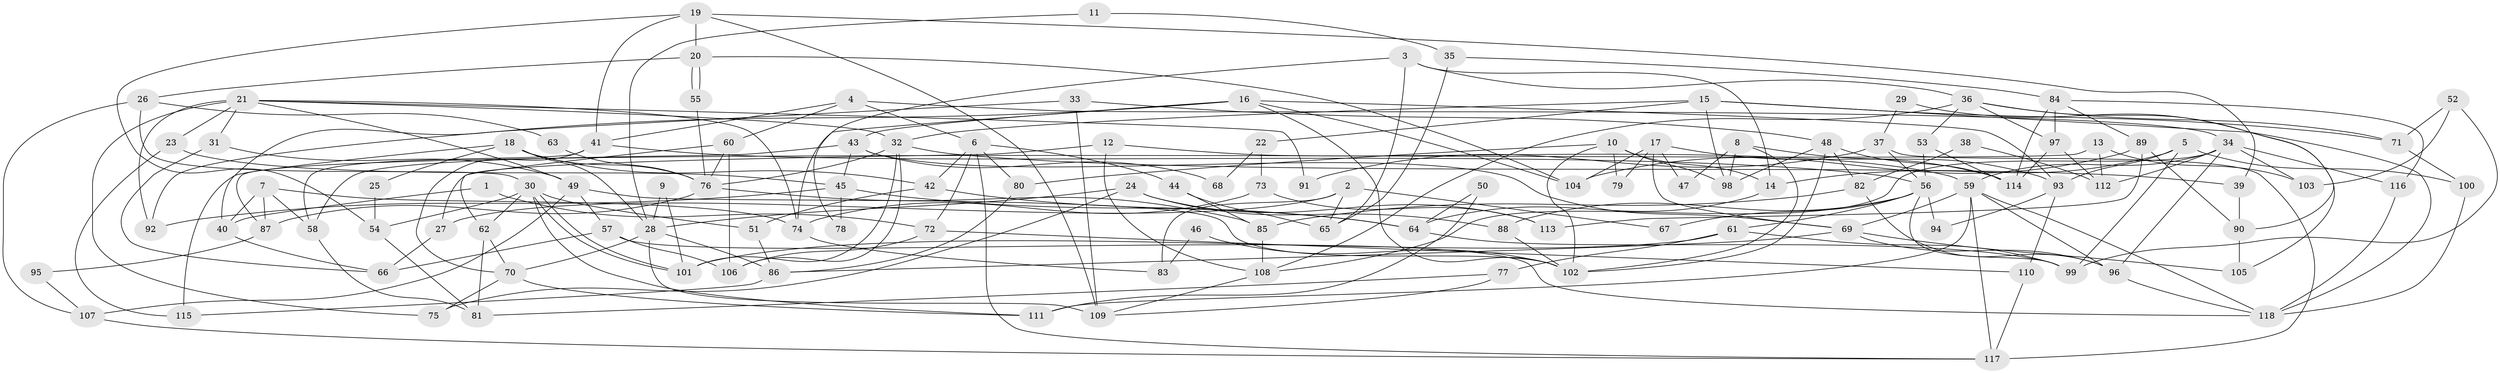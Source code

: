 // coarse degree distribution, {4: 0.24675324675324675, 6: 0.14285714285714285, 7: 0.1038961038961039, 10: 0.03896103896103896, 2: 0.11688311688311688, 9: 0.03896103896103896, 8: 0.03896103896103896, 3: 0.15584415584415584, 5: 0.11688311688311688}
// Generated by graph-tools (version 1.1) at 2025/52/02/27/25 19:52:02]
// undirected, 118 vertices, 236 edges
graph export_dot {
graph [start="1"]
  node [color=gray90,style=filled];
  1;
  2;
  3;
  4;
  5;
  6;
  7;
  8;
  9;
  10;
  11;
  12;
  13;
  14;
  15;
  16;
  17;
  18;
  19;
  20;
  21;
  22;
  23;
  24;
  25;
  26;
  27;
  28;
  29;
  30;
  31;
  32;
  33;
  34;
  35;
  36;
  37;
  38;
  39;
  40;
  41;
  42;
  43;
  44;
  45;
  46;
  47;
  48;
  49;
  50;
  51;
  52;
  53;
  54;
  55;
  56;
  57;
  58;
  59;
  60;
  61;
  62;
  63;
  64;
  65;
  66;
  67;
  68;
  69;
  70;
  71;
  72;
  73;
  74;
  75;
  76;
  77;
  78;
  79;
  80;
  81;
  82;
  83;
  84;
  85;
  86;
  87;
  88;
  89;
  90;
  91;
  92;
  93;
  94;
  95;
  96;
  97;
  98;
  99;
  100;
  101;
  102;
  103;
  104;
  105;
  106;
  107;
  108;
  109;
  110;
  111;
  112;
  113;
  114;
  115;
  116;
  117;
  118;
  1 -- 72;
  1 -- 40;
  2 -- 65;
  2 -- 27;
  2 -- 67;
  2 -- 83;
  3 -- 36;
  3 -- 14;
  3 -- 65;
  3 -- 78;
  4 -- 34;
  4 -- 41;
  4 -- 6;
  4 -- 60;
  5 -- 93;
  5 -- 100;
  5 -- 14;
  5 -- 99;
  6 -- 42;
  6 -- 44;
  6 -- 72;
  6 -- 80;
  6 -- 117;
  7 -- 58;
  7 -- 40;
  7 -- 74;
  7 -- 87;
  8 -- 102;
  8 -- 93;
  8 -- 47;
  8 -- 98;
  9 -- 101;
  9 -- 28;
  10 -- 98;
  10 -- 80;
  10 -- 14;
  10 -- 79;
  10 -- 102;
  11 -- 28;
  11 -- 35;
  12 -- 108;
  12 -- 59;
  12 -- 27;
  13 -- 87;
  13 -- 112;
  13 -- 103;
  14 -- 64;
  15 -- 98;
  15 -- 32;
  15 -- 22;
  15 -- 71;
  15 -- 118;
  16 -- 104;
  16 -- 92;
  16 -- 43;
  16 -- 74;
  16 -- 93;
  16 -- 102;
  17 -- 114;
  17 -- 69;
  17 -- 47;
  17 -- 79;
  17 -- 104;
  18 -- 76;
  18 -- 28;
  18 -- 25;
  18 -- 42;
  18 -- 115;
  19 -- 41;
  19 -- 109;
  19 -- 20;
  19 -- 39;
  19 -- 54;
  20 -- 55;
  20 -- 55;
  20 -- 26;
  20 -- 104;
  21 -- 49;
  21 -- 74;
  21 -- 23;
  21 -- 31;
  21 -- 32;
  21 -- 75;
  21 -- 91;
  21 -- 92;
  22 -- 73;
  22 -- 68;
  23 -- 45;
  23 -- 115;
  24 -- 75;
  24 -- 28;
  24 -- 88;
  24 -- 113;
  25 -- 54;
  26 -- 30;
  26 -- 63;
  26 -- 107;
  27 -- 66;
  28 -- 70;
  28 -- 109;
  28 -- 86;
  29 -- 37;
  29 -- 105;
  30 -- 51;
  30 -- 101;
  30 -- 101;
  30 -- 54;
  30 -- 62;
  30 -- 111;
  31 -- 49;
  31 -- 66;
  32 -- 39;
  32 -- 76;
  32 -- 101;
  32 -- 106;
  33 -- 48;
  33 -- 109;
  33 -- 40;
  34 -- 96;
  34 -- 59;
  34 -- 103;
  34 -- 108;
  34 -- 112;
  34 -- 116;
  35 -- 65;
  35 -- 84;
  36 -- 108;
  36 -- 71;
  36 -- 53;
  36 -- 90;
  36 -- 97;
  37 -- 56;
  37 -- 117;
  37 -- 91;
  38 -- 82;
  38 -- 112;
  39 -- 90;
  40 -- 66;
  41 -- 56;
  41 -- 58;
  41 -- 70;
  42 -- 64;
  42 -- 51;
  43 -- 69;
  43 -- 45;
  43 -- 58;
  43 -- 68;
  44 -- 85;
  44 -- 65;
  45 -- 64;
  45 -- 78;
  45 -- 92;
  46 -- 102;
  46 -- 83;
  48 -- 114;
  48 -- 102;
  48 -- 82;
  48 -- 98;
  49 -- 102;
  49 -- 107;
  49 -- 57;
  50 -- 111;
  50 -- 64;
  51 -- 86;
  52 -- 103;
  52 -- 99;
  52 -- 71;
  53 -- 56;
  53 -- 114;
  54 -- 81;
  55 -- 76;
  56 -- 99;
  56 -- 88;
  56 -- 61;
  56 -- 67;
  56 -- 94;
  57 -- 118;
  57 -- 66;
  57 -- 106;
  58 -- 81;
  59 -- 96;
  59 -- 111;
  59 -- 69;
  59 -- 117;
  59 -- 118;
  60 -- 106;
  60 -- 62;
  60 -- 76;
  61 -- 101;
  61 -- 77;
  61 -- 99;
  62 -- 70;
  62 -- 81;
  63 -- 76;
  64 -- 99;
  69 -- 86;
  69 -- 96;
  69 -- 105;
  70 -- 75;
  70 -- 111;
  71 -- 100;
  72 -- 106;
  72 -- 110;
  73 -- 74;
  73 -- 113;
  74 -- 83;
  76 -- 85;
  76 -- 87;
  77 -- 81;
  77 -- 109;
  80 -- 86;
  82 -- 96;
  82 -- 85;
  84 -- 116;
  84 -- 97;
  84 -- 89;
  84 -- 114;
  85 -- 108;
  86 -- 115;
  87 -- 95;
  88 -- 102;
  89 -- 104;
  89 -- 90;
  89 -- 113;
  90 -- 105;
  93 -- 110;
  93 -- 94;
  95 -- 107;
  96 -- 118;
  97 -- 114;
  97 -- 112;
  100 -- 118;
  107 -- 117;
  108 -- 109;
  110 -- 117;
  116 -- 118;
}
